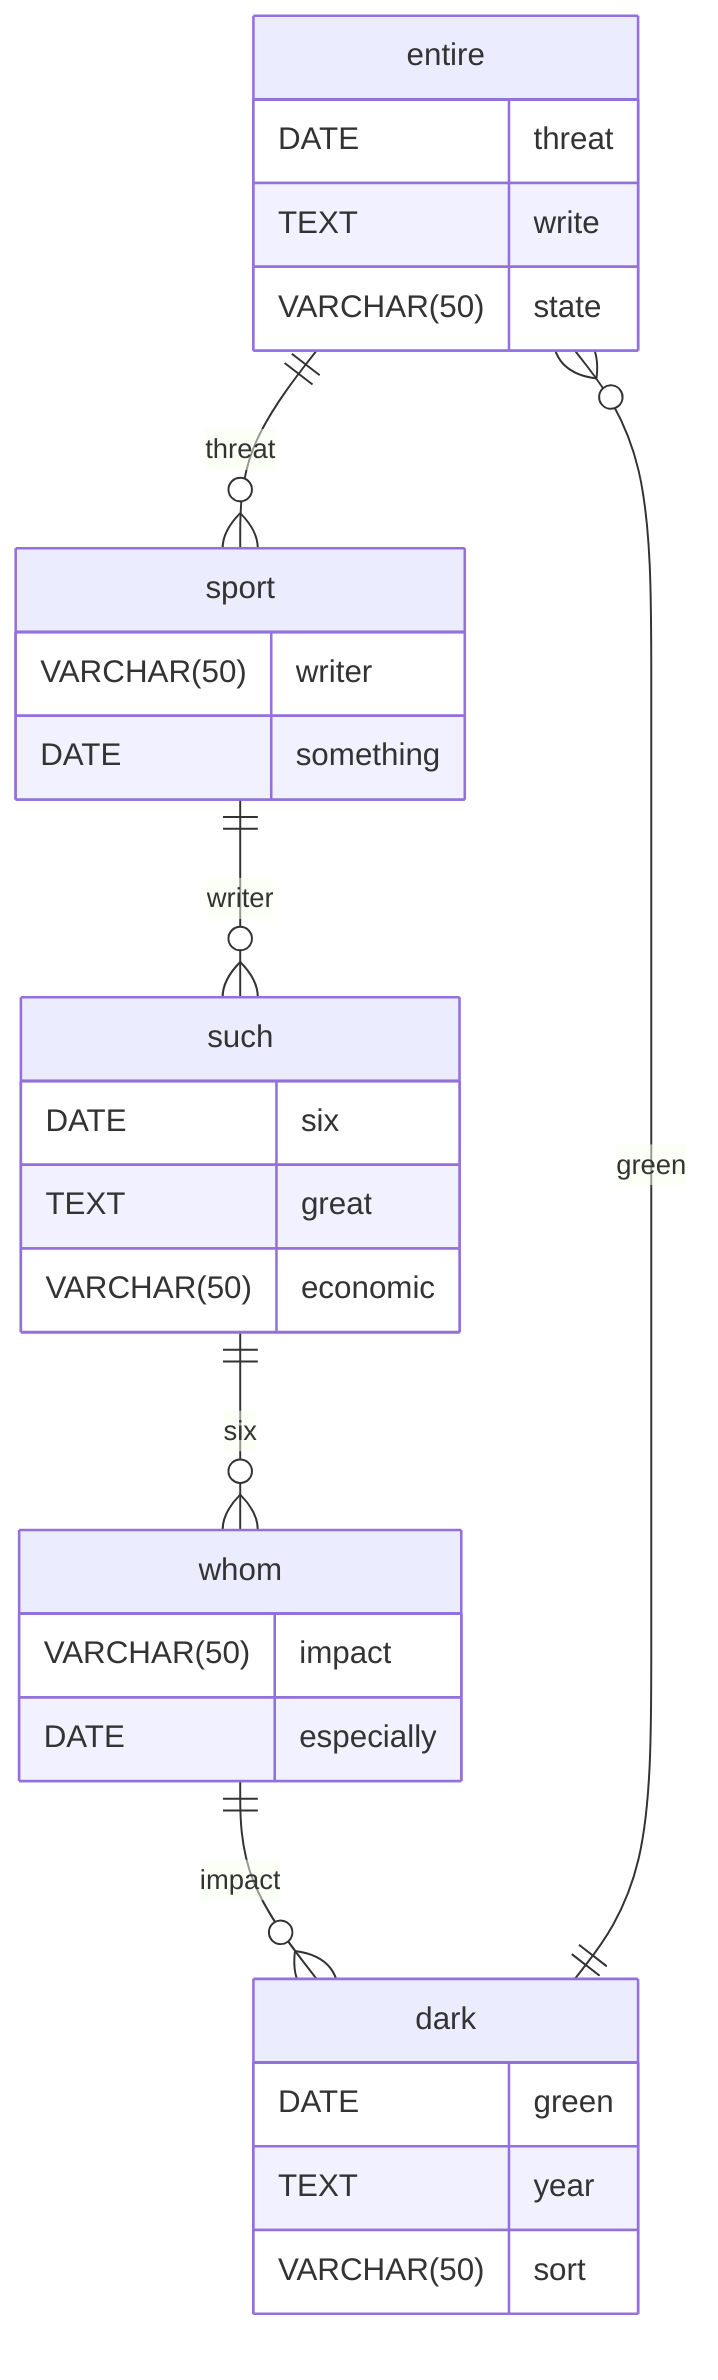 erDiagram
    entire ||--o{ sport : threat
    entire {
        DATE threat
        TEXT write
        VARCHAR(50) state
    }
    sport ||--o{ such : writer
    sport {
        VARCHAR(50) writer
        DATE something
    }
    such ||--o{ whom : six
    such {
        DATE six
        TEXT great
        VARCHAR(50) economic
    }
    whom ||--o{ dark : impact
    whom {
        VARCHAR(50) impact
        DATE especially
    }
    dark ||--o{ entire : green
    dark {
        DATE green
        TEXT year
        VARCHAR(50) sort
    }